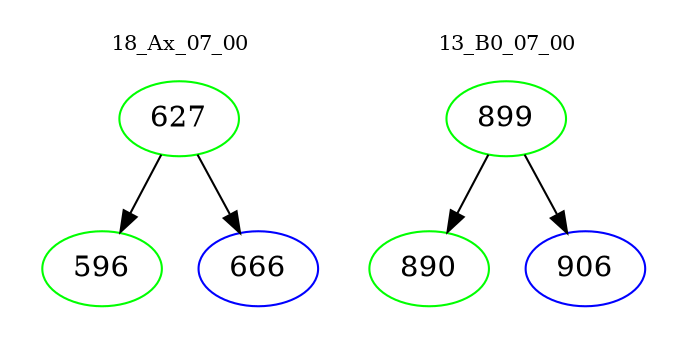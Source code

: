 digraph{
subgraph cluster_0 {
color = white
label = "18_Ax_07_00";
fontsize=10;
T0_627 [label="627", color="green"]
T0_627 -> T0_596 [color="black"]
T0_596 [label="596", color="green"]
T0_627 -> T0_666 [color="black"]
T0_666 [label="666", color="blue"]
}
subgraph cluster_1 {
color = white
label = "13_B0_07_00";
fontsize=10;
T1_899 [label="899", color="green"]
T1_899 -> T1_890 [color="black"]
T1_890 [label="890", color="green"]
T1_899 -> T1_906 [color="black"]
T1_906 [label="906", color="blue"]
}
}
